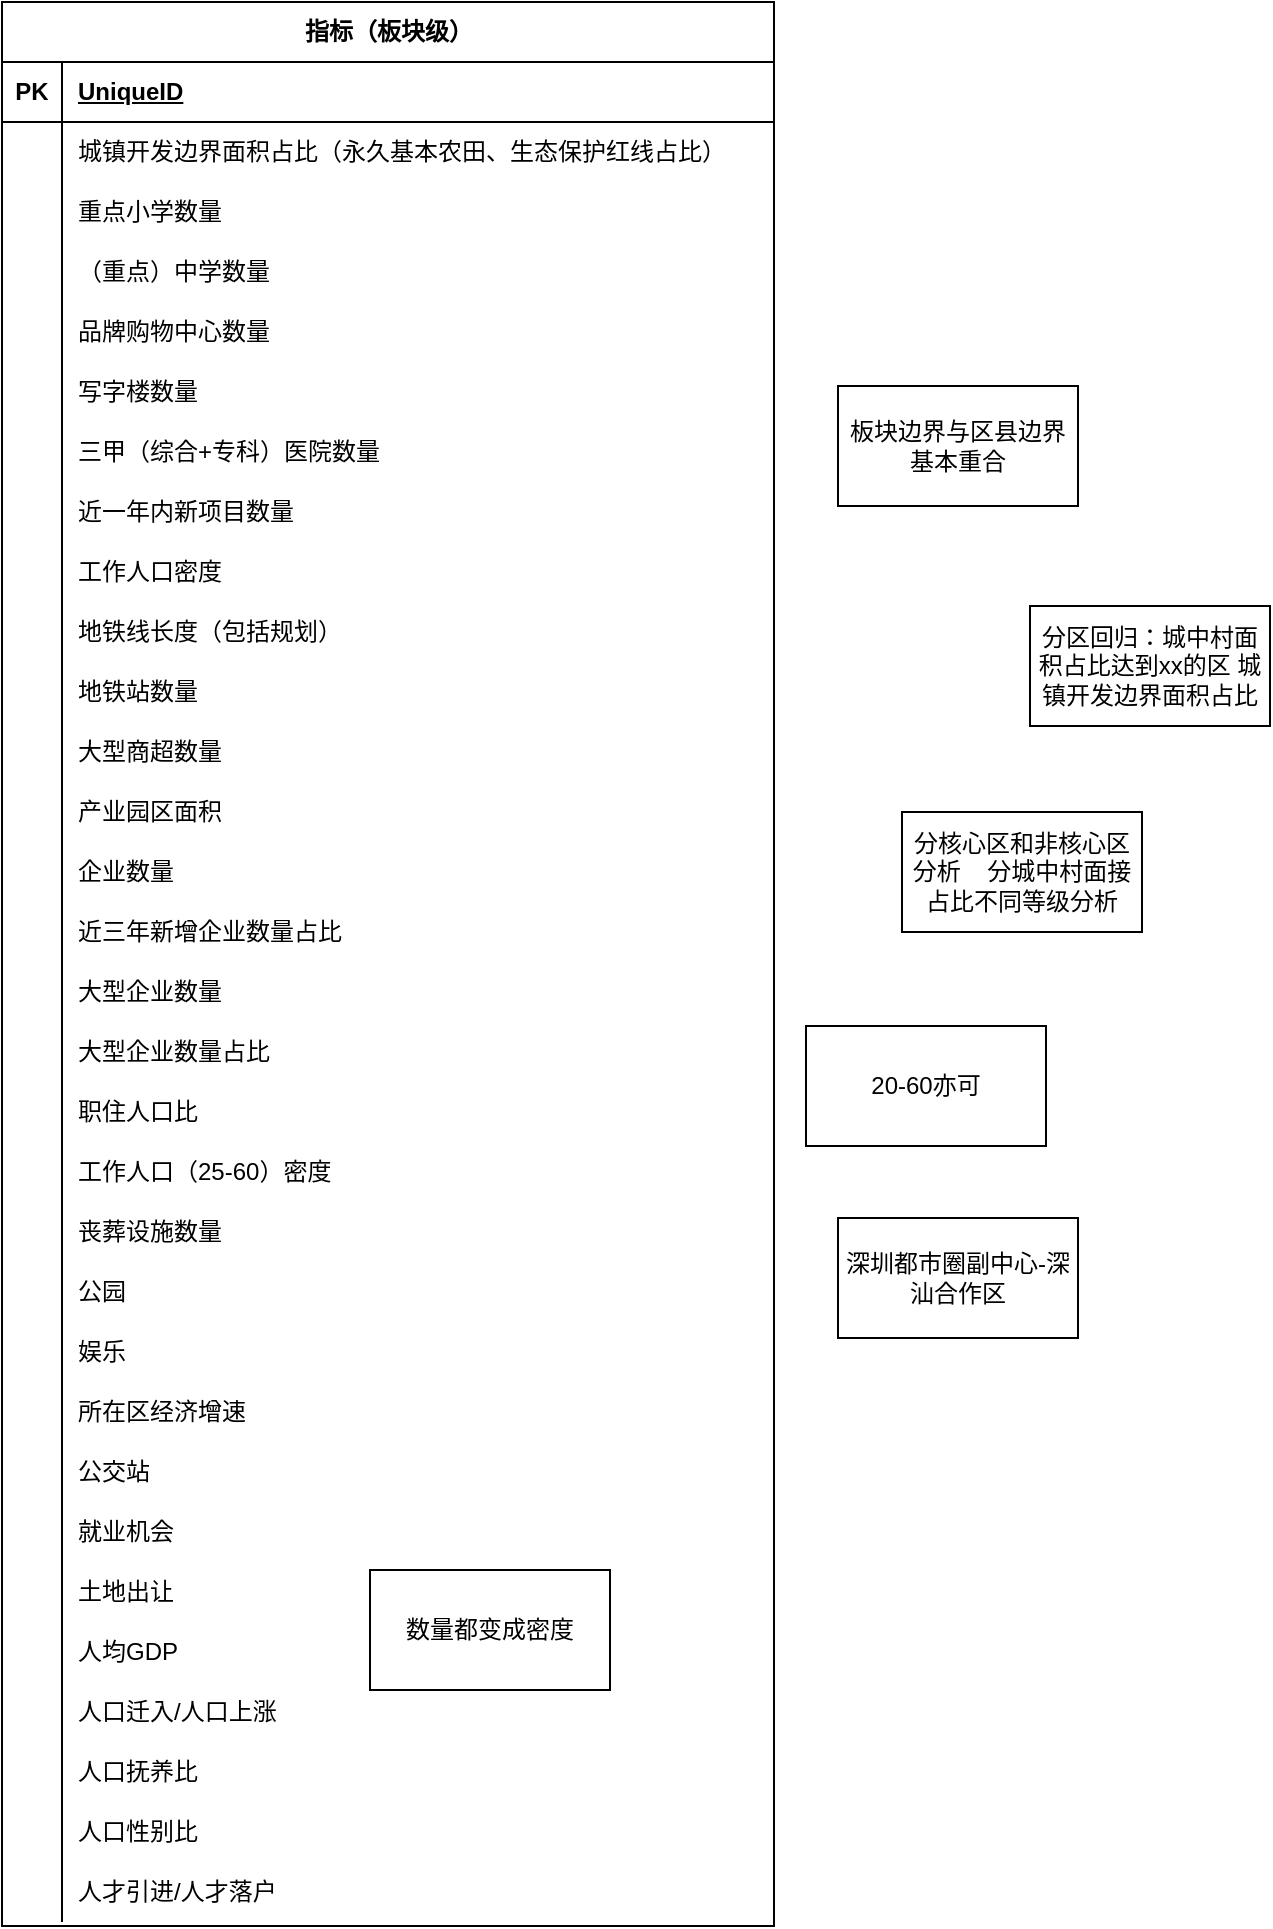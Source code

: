<mxfile version="21.1.1" type="github">
  <diagram name="第 1 页" id="2RVoSp2hyiVE2TrDXlBS">
    <mxGraphModel dx="1434" dy="756" grid="1" gridSize="16" guides="1" tooltips="1" connect="1" arrows="1" fold="1" page="1" pageScale="1" pageWidth="827" pageHeight="1169" math="0" shadow="0">
      <root>
        <mxCell id="0" />
        <mxCell id="1" parent="0" />
        <mxCell id="lRFjzlrGmd7auga3LPME-5" value="指标（板块级）" style="shape=table;startSize=30;container=1;collapsible=1;childLayout=tableLayout;fixedRows=1;rowLines=0;fontStyle=1;align=center;resizeLast=1;html=1;" vertex="1" parent="1">
          <mxGeometry x="110" y="288" width="386" height="962" as="geometry">
            <mxRectangle x="110" y="230" width="120" height="30" as="alternateBounds" />
          </mxGeometry>
        </mxCell>
        <mxCell id="lRFjzlrGmd7auga3LPME-6" value="" style="shape=tableRow;horizontal=0;startSize=0;swimlaneHead=0;swimlaneBody=0;fillColor=none;collapsible=0;dropTarget=0;points=[[0,0.5],[1,0.5]];portConstraint=eastwest;top=0;left=0;right=0;bottom=1;" vertex="1" parent="lRFjzlrGmd7auga3LPME-5">
          <mxGeometry y="30" width="386" height="30" as="geometry" />
        </mxCell>
        <mxCell id="lRFjzlrGmd7auga3LPME-7" value="PK" style="shape=partialRectangle;connectable=0;fillColor=none;top=0;left=0;bottom=0;right=0;fontStyle=1;overflow=hidden;whiteSpace=wrap;html=1;" vertex="1" parent="lRFjzlrGmd7auga3LPME-6">
          <mxGeometry width="30" height="30" as="geometry">
            <mxRectangle width="30" height="30" as="alternateBounds" />
          </mxGeometry>
        </mxCell>
        <mxCell id="lRFjzlrGmd7auga3LPME-8" value="UniqueID" style="shape=partialRectangle;connectable=0;fillColor=none;top=0;left=0;bottom=0;right=0;align=left;spacingLeft=6;fontStyle=5;overflow=hidden;whiteSpace=wrap;html=1;" vertex="1" parent="lRFjzlrGmd7auga3LPME-6">
          <mxGeometry x="30" width="356" height="30" as="geometry">
            <mxRectangle width="356" height="30" as="alternateBounds" />
          </mxGeometry>
        </mxCell>
        <mxCell id="lRFjzlrGmd7auga3LPME-12" value="" style="shape=tableRow;horizontal=0;startSize=0;swimlaneHead=0;swimlaneBody=0;fillColor=none;collapsible=0;dropTarget=0;points=[[0,0.5],[1,0.5]];portConstraint=eastwest;top=0;left=0;right=0;bottom=0;" vertex="1" parent="lRFjzlrGmd7auga3LPME-5">
          <mxGeometry y="60" width="386" height="30" as="geometry" />
        </mxCell>
        <mxCell id="lRFjzlrGmd7auga3LPME-13" value="" style="shape=partialRectangle;connectable=0;fillColor=none;top=0;left=0;bottom=0;right=0;editable=1;overflow=hidden;whiteSpace=wrap;html=1;" vertex="1" parent="lRFjzlrGmd7auga3LPME-12">
          <mxGeometry width="30" height="30" as="geometry">
            <mxRectangle width="30" height="30" as="alternateBounds" />
          </mxGeometry>
        </mxCell>
        <mxCell id="lRFjzlrGmd7auga3LPME-14" value="城镇开发边界面积占比（永久基本农田、生态保护红线占比）" style="shape=partialRectangle;connectable=0;fillColor=none;top=0;left=0;bottom=0;right=0;align=left;spacingLeft=6;overflow=hidden;whiteSpace=wrap;html=1;" vertex="1" parent="lRFjzlrGmd7auga3LPME-12">
          <mxGeometry x="30" width="356" height="30" as="geometry">
            <mxRectangle width="356" height="30" as="alternateBounds" />
          </mxGeometry>
        </mxCell>
        <mxCell id="lRFjzlrGmd7auga3LPME-15" value="" style="shape=tableRow;horizontal=0;startSize=0;swimlaneHead=0;swimlaneBody=0;fillColor=none;collapsible=0;dropTarget=0;points=[[0,0.5],[1,0.5]];portConstraint=eastwest;top=0;left=0;right=0;bottom=0;" vertex="1" parent="lRFjzlrGmd7auga3LPME-5">
          <mxGeometry y="90" width="386" height="30" as="geometry" />
        </mxCell>
        <mxCell id="lRFjzlrGmd7auga3LPME-16" value="" style="shape=partialRectangle;connectable=0;fillColor=none;top=0;left=0;bottom=0;right=0;editable=1;overflow=hidden;whiteSpace=wrap;html=1;" vertex="1" parent="lRFjzlrGmd7auga3LPME-15">
          <mxGeometry width="30" height="30" as="geometry">
            <mxRectangle width="30" height="30" as="alternateBounds" />
          </mxGeometry>
        </mxCell>
        <mxCell id="lRFjzlrGmd7auga3LPME-17" value="重点小学数量" style="shape=partialRectangle;connectable=0;fillColor=none;top=0;left=0;bottom=0;right=0;align=left;spacingLeft=6;overflow=hidden;whiteSpace=wrap;html=1;" vertex="1" parent="lRFjzlrGmd7auga3LPME-15">
          <mxGeometry x="30" width="356" height="30" as="geometry">
            <mxRectangle width="356" height="30" as="alternateBounds" />
          </mxGeometry>
        </mxCell>
        <mxCell id="lRFjzlrGmd7auga3LPME-31" style="shape=tableRow;horizontal=0;startSize=0;swimlaneHead=0;swimlaneBody=0;fillColor=none;collapsible=0;dropTarget=0;points=[[0,0.5],[1,0.5]];portConstraint=eastwest;top=0;left=0;right=0;bottom=0;" vertex="1" parent="lRFjzlrGmd7auga3LPME-5">
          <mxGeometry y="120" width="386" height="30" as="geometry" />
        </mxCell>
        <mxCell id="lRFjzlrGmd7auga3LPME-32" style="shape=partialRectangle;connectable=0;fillColor=none;top=0;left=0;bottom=0;right=0;editable=1;overflow=hidden;whiteSpace=wrap;html=1;" vertex="1" parent="lRFjzlrGmd7auga3LPME-31">
          <mxGeometry width="30" height="30" as="geometry">
            <mxRectangle width="30" height="30" as="alternateBounds" />
          </mxGeometry>
        </mxCell>
        <mxCell id="lRFjzlrGmd7auga3LPME-33" value="（重点）中学数量" style="shape=partialRectangle;connectable=0;fillColor=none;top=0;left=0;bottom=0;right=0;align=left;spacingLeft=6;overflow=hidden;whiteSpace=wrap;html=1;" vertex="1" parent="lRFjzlrGmd7auga3LPME-31">
          <mxGeometry x="30" width="356" height="30" as="geometry">
            <mxRectangle width="356" height="30" as="alternateBounds" />
          </mxGeometry>
        </mxCell>
        <mxCell id="lRFjzlrGmd7auga3LPME-28" style="shape=tableRow;horizontal=0;startSize=0;swimlaneHead=0;swimlaneBody=0;fillColor=none;collapsible=0;dropTarget=0;points=[[0,0.5],[1,0.5]];portConstraint=eastwest;top=0;left=0;right=0;bottom=0;" vertex="1" parent="lRFjzlrGmd7auga3LPME-5">
          <mxGeometry y="150" width="386" height="30" as="geometry" />
        </mxCell>
        <mxCell id="lRFjzlrGmd7auga3LPME-29" style="shape=partialRectangle;connectable=0;fillColor=none;top=0;left=0;bottom=0;right=0;editable=1;overflow=hidden;whiteSpace=wrap;html=1;" vertex="1" parent="lRFjzlrGmd7auga3LPME-28">
          <mxGeometry width="30" height="30" as="geometry">
            <mxRectangle width="30" height="30" as="alternateBounds" />
          </mxGeometry>
        </mxCell>
        <mxCell id="lRFjzlrGmd7auga3LPME-30" value="品牌购物中心数量" style="shape=partialRectangle;connectable=0;fillColor=none;top=0;left=0;bottom=0;right=0;align=left;spacingLeft=6;overflow=hidden;whiteSpace=wrap;html=1;" vertex="1" parent="lRFjzlrGmd7auga3LPME-28">
          <mxGeometry x="30" width="356" height="30" as="geometry">
            <mxRectangle width="356" height="30" as="alternateBounds" />
          </mxGeometry>
        </mxCell>
        <mxCell id="lRFjzlrGmd7auga3LPME-25" style="shape=tableRow;horizontal=0;startSize=0;swimlaneHead=0;swimlaneBody=0;fillColor=none;collapsible=0;dropTarget=0;points=[[0,0.5],[1,0.5]];portConstraint=eastwest;top=0;left=0;right=0;bottom=0;" vertex="1" parent="lRFjzlrGmd7auga3LPME-5">
          <mxGeometry y="180" width="386" height="30" as="geometry" />
        </mxCell>
        <mxCell id="lRFjzlrGmd7auga3LPME-26" style="shape=partialRectangle;connectable=0;fillColor=none;top=0;left=0;bottom=0;right=0;editable=1;overflow=hidden;whiteSpace=wrap;html=1;" vertex="1" parent="lRFjzlrGmd7auga3LPME-25">
          <mxGeometry width="30" height="30" as="geometry">
            <mxRectangle width="30" height="30" as="alternateBounds" />
          </mxGeometry>
        </mxCell>
        <mxCell id="lRFjzlrGmd7auga3LPME-27" value="写字楼数量" style="shape=partialRectangle;connectable=0;fillColor=none;top=0;left=0;bottom=0;right=0;align=left;spacingLeft=6;overflow=hidden;whiteSpace=wrap;html=1;" vertex="1" parent="lRFjzlrGmd7auga3LPME-25">
          <mxGeometry x="30" width="356" height="30" as="geometry">
            <mxRectangle width="356" height="30" as="alternateBounds" />
          </mxGeometry>
        </mxCell>
        <mxCell id="lRFjzlrGmd7auga3LPME-22" style="shape=tableRow;horizontal=0;startSize=0;swimlaneHead=0;swimlaneBody=0;fillColor=none;collapsible=0;dropTarget=0;points=[[0,0.5],[1,0.5]];portConstraint=eastwest;top=0;left=0;right=0;bottom=0;" vertex="1" parent="lRFjzlrGmd7auga3LPME-5">
          <mxGeometry y="210" width="386" height="30" as="geometry" />
        </mxCell>
        <mxCell id="lRFjzlrGmd7auga3LPME-23" style="shape=partialRectangle;connectable=0;fillColor=none;top=0;left=0;bottom=0;right=0;editable=1;overflow=hidden;whiteSpace=wrap;html=1;" vertex="1" parent="lRFjzlrGmd7auga3LPME-22">
          <mxGeometry width="30" height="30" as="geometry">
            <mxRectangle width="30" height="30" as="alternateBounds" />
          </mxGeometry>
        </mxCell>
        <mxCell id="lRFjzlrGmd7auga3LPME-24" value="三甲（综合+专科）医院数量" style="shape=partialRectangle;connectable=0;fillColor=none;top=0;left=0;bottom=0;right=0;align=left;spacingLeft=6;overflow=hidden;whiteSpace=wrap;html=1;" vertex="1" parent="lRFjzlrGmd7auga3LPME-22">
          <mxGeometry x="30" width="356" height="30" as="geometry">
            <mxRectangle width="356" height="30" as="alternateBounds" />
          </mxGeometry>
        </mxCell>
        <mxCell id="lRFjzlrGmd7auga3LPME-19" style="shape=tableRow;horizontal=0;startSize=0;swimlaneHead=0;swimlaneBody=0;fillColor=none;collapsible=0;dropTarget=0;points=[[0,0.5],[1,0.5]];portConstraint=eastwest;top=0;left=0;right=0;bottom=0;" vertex="1" parent="lRFjzlrGmd7auga3LPME-5">
          <mxGeometry y="240" width="386" height="30" as="geometry" />
        </mxCell>
        <mxCell id="lRFjzlrGmd7auga3LPME-20" style="shape=partialRectangle;connectable=0;fillColor=none;top=0;left=0;bottom=0;right=0;editable=1;overflow=hidden;whiteSpace=wrap;html=1;" vertex="1" parent="lRFjzlrGmd7auga3LPME-19">
          <mxGeometry width="30" height="30" as="geometry">
            <mxRectangle width="30" height="30" as="alternateBounds" />
          </mxGeometry>
        </mxCell>
        <mxCell id="lRFjzlrGmd7auga3LPME-21" value="近一年内新项目数量" style="shape=partialRectangle;connectable=0;fillColor=none;top=0;left=0;bottom=0;right=0;align=left;spacingLeft=6;overflow=hidden;whiteSpace=wrap;html=1;" vertex="1" parent="lRFjzlrGmd7auga3LPME-19">
          <mxGeometry x="30" width="356" height="30" as="geometry">
            <mxRectangle width="356" height="30" as="alternateBounds" />
          </mxGeometry>
        </mxCell>
        <mxCell id="lRFjzlrGmd7auga3LPME-43" style="shape=tableRow;horizontal=0;startSize=0;swimlaneHead=0;swimlaneBody=0;fillColor=none;collapsible=0;dropTarget=0;points=[[0,0.5],[1,0.5]];portConstraint=eastwest;top=0;left=0;right=0;bottom=0;" vertex="1" parent="lRFjzlrGmd7auga3LPME-5">
          <mxGeometry y="270" width="386" height="30" as="geometry" />
        </mxCell>
        <mxCell id="lRFjzlrGmd7auga3LPME-44" style="shape=partialRectangle;connectable=0;fillColor=none;top=0;left=0;bottom=0;right=0;editable=1;overflow=hidden;whiteSpace=wrap;html=1;" vertex="1" parent="lRFjzlrGmd7auga3LPME-43">
          <mxGeometry width="30" height="30" as="geometry">
            <mxRectangle width="30" height="30" as="alternateBounds" />
          </mxGeometry>
        </mxCell>
        <mxCell id="lRFjzlrGmd7auga3LPME-45" value="工作人口密度" style="shape=partialRectangle;connectable=0;fillColor=none;top=0;left=0;bottom=0;right=0;align=left;spacingLeft=6;overflow=hidden;whiteSpace=wrap;html=1;" vertex="1" parent="lRFjzlrGmd7auga3LPME-43">
          <mxGeometry x="30" width="356" height="30" as="geometry">
            <mxRectangle width="356" height="30" as="alternateBounds" />
          </mxGeometry>
        </mxCell>
        <mxCell id="lRFjzlrGmd7auga3LPME-40" style="shape=tableRow;horizontal=0;startSize=0;swimlaneHead=0;swimlaneBody=0;fillColor=none;collapsible=0;dropTarget=0;points=[[0,0.5],[1,0.5]];portConstraint=eastwest;top=0;left=0;right=0;bottom=0;" vertex="1" parent="lRFjzlrGmd7auga3LPME-5">
          <mxGeometry y="300" width="386" height="30" as="geometry" />
        </mxCell>
        <mxCell id="lRFjzlrGmd7auga3LPME-41" style="shape=partialRectangle;connectable=0;fillColor=none;top=0;left=0;bottom=0;right=0;editable=1;overflow=hidden;whiteSpace=wrap;html=1;" vertex="1" parent="lRFjzlrGmd7auga3LPME-40">
          <mxGeometry width="30" height="30" as="geometry">
            <mxRectangle width="30" height="30" as="alternateBounds" />
          </mxGeometry>
        </mxCell>
        <mxCell id="lRFjzlrGmd7auga3LPME-42" value="地铁线长度（包括规划）" style="shape=partialRectangle;connectable=0;fillColor=none;top=0;left=0;bottom=0;right=0;align=left;spacingLeft=6;overflow=hidden;whiteSpace=wrap;html=1;" vertex="1" parent="lRFjzlrGmd7auga3LPME-40">
          <mxGeometry x="30" width="356" height="30" as="geometry">
            <mxRectangle width="356" height="30" as="alternateBounds" />
          </mxGeometry>
        </mxCell>
        <mxCell id="lRFjzlrGmd7auga3LPME-37" style="shape=tableRow;horizontal=0;startSize=0;swimlaneHead=0;swimlaneBody=0;fillColor=none;collapsible=0;dropTarget=0;points=[[0,0.5],[1,0.5]];portConstraint=eastwest;top=0;left=0;right=0;bottom=0;" vertex="1" parent="lRFjzlrGmd7auga3LPME-5">
          <mxGeometry y="330" width="386" height="30" as="geometry" />
        </mxCell>
        <mxCell id="lRFjzlrGmd7auga3LPME-38" style="shape=partialRectangle;connectable=0;fillColor=none;top=0;left=0;bottom=0;right=0;editable=1;overflow=hidden;whiteSpace=wrap;html=1;" vertex="1" parent="lRFjzlrGmd7auga3LPME-37">
          <mxGeometry width="30" height="30" as="geometry">
            <mxRectangle width="30" height="30" as="alternateBounds" />
          </mxGeometry>
        </mxCell>
        <mxCell id="lRFjzlrGmd7auga3LPME-39" value="地铁站数量" style="shape=partialRectangle;connectable=0;fillColor=none;top=0;left=0;bottom=0;right=0;align=left;spacingLeft=6;overflow=hidden;whiteSpace=wrap;html=1;" vertex="1" parent="lRFjzlrGmd7auga3LPME-37">
          <mxGeometry x="30" width="356" height="30" as="geometry">
            <mxRectangle width="356" height="30" as="alternateBounds" />
          </mxGeometry>
        </mxCell>
        <mxCell id="lRFjzlrGmd7auga3LPME-34" style="shape=tableRow;horizontal=0;startSize=0;swimlaneHead=0;swimlaneBody=0;fillColor=none;collapsible=0;dropTarget=0;points=[[0,0.5],[1,0.5]];portConstraint=eastwest;top=0;left=0;right=0;bottom=0;" vertex="1" parent="lRFjzlrGmd7auga3LPME-5">
          <mxGeometry y="360" width="386" height="30" as="geometry" />
        </mxCell>
        <mxCell id="lRFjzlrGmd7auga3LPME-35" style="shape=partialRectangle;connectable=0;fillColor=none;top=0;left=0;bottom=0;right=0;editable=1;overflow=hidden;whiteSpace=wrap;html=1;" vertex="1" parent="lRFjzlrGmd7auga3LPME-34">
          <mxGeometry width="30" height="30" as="geometry">
            <mxRectangle width="30" height="30" as="alternateBounds" />
          </mxGeometry>
        </mxCell>
        <mxCell id="lRFjzlrGmd7auga3LPME-36" value="大型商超数量" style="shape=partialRectangle;connectable=0;fillColor=none;top=0;left=0;bottom=0;right=0;align=left;spacingLeft=6;overflow=hidden;whiteSpace=wrap;html=1;" vertex="1" parent="lRFjzlrGmd7auga3LPME-34">
          <mxGeometry x="30" width="356" height="30" as="geometry">
            <mxRectangle width="356" height="30" as="alternateBounds" />
          </mxGeometry>
        </mxCell>
        <mxCell id="lRFjzlrGmd7auga3LPME-52" style="shape=tableRow;horizontal=0;startSize=0;swimlaneHead=0;swimlaneBody=0;fillColor=none;collapsible=0;dropTarget=0;points=[[0,0.5],[1,0.5]];portConstraint=eastwest;top=0;left=0;right=0;bottom=0;" vertex="1" parent="lRFjzlrGmd7auga3LPME-5">
          <mxGeometry y="390" width="386" height="30" as="geometry" />
        </mxCell>
        <mxCell id="lRFjzlrGmd7auga3LPME-53" style="shape=partialRectangle;connectable=0;fillColor=none;top=0;left=0;bottom=0;right=0;editable=1;overflow=hidden;whiteSpace=wrap;html=1;" vertex="1" parent="lRFjzlrGmd7auga3LPME-52">
          <mxGeometry width="30" height="30" as="geometry">
            <mxRectangle width="30" height="30" as="alternateBounds" />
          </mxGeometry>
        </mxCell>
        <mxCell id="lRFjzlrGmd7auga3LPME-54" value="产业园区面积" style="shape=partialRectangle;connectable=0;fillColor=none;top=0;left=0;bottom=0;right=0;align=left;spacingLeft=6;overflow=hidden;whiteSpace=wrap;html=1;" vertex="1" parent="lRFjzlrGmd7auga3LPME-52">
          <mxGeometry x="30" width="356" height="30" as="geometry">
            <mxRectangle width="356" height="30" as="alternateBounds" />
          </mxGeometry>
        </mxCell>
        <mxCell id="lRFjzlrGmd7auga3LPME-49" style="shape=tableRow;horizontal=0;startSize=0;swimlaneHead=0;swimlaneBody=0;fillColor=none;collapsible=0;dropTarget=0;points=[[0,0.5],[1,0.5]];portConstraint=eastwest;top=0;left=0;right=0;bottom=0;" vertex="1" parent="lRFjzlrGmd7auga3LPME-5">
          <mxGeometry y="420" width="386" height="30" as="geometry" />
        </mxCell>
        <mxCell id="lRFjzlrGmd7auga3LPME-50" style="shape=partialRectangle;connectable=0;fillColor=none;top=0;left=0;bottom=0;right=0;editable=1;overflow=hidden;whiteSpace=wrap;html=1;" vertex="1" parent="lRFjzlrGmd7auga3LPME-49">
          <mxGeometry width="30" height="30" as="geometry">
            <mxRectangle width="30" height="30" as="alternateBounds" />
          </mxGeometry>
        </mxCell>
        <mxCell id="lRFjzlrGmd7auga3LPME-51" value="企业数量" style="shape=partialRectangle;connectable=0;fillColor=none;top=0;left=0;bottom=0;right=0;align=left;spacingLeft=6;overflow=hidden;whiteSpace=wrap;html=1;" vertex="1" parent="lRFjzlrGmd7auga3LPME-49">
          <mxGeometry x="30" width="356" height="30" as="geometry">
            <mxRectangle width="356" height="30" as="alternateBounds" />
          </mxGeometry>
        </mxCell>
        <mxCell id="lRFjzlrGmd7auga3LPME-46" style="shape=tableRow;horizontal=0;startSize=0;swimlaneHead=0;swimlaneBody=0;fillColor=none;collapsible=0;dropTarget=0;points=[[0,0.5],[1,0.5]];portConstraint=eastwest;top=0;left=0;right=0;bottom=0;" vertex="1" parent="lRFjzlrGmd7auga3LPME-5">
          <mxGeometry y="450" width="386" height="30" as="geometry" />
        </mxCell>
        <mxCell id="lRFjzlrGmd7auga3LPME-47" style="shape=partialRectangle;connectable=0;fillColor=none;top=0;left=0;bottom=0;right=0;editable=1;overflow=hidden;whiteSpace=wrap;html=1;" vertex="1" parent="lRFjzlrGmd7auga3LPME-46">
          <mxGeometry width="30" height="30" as="geometry">
            <mxRectangle width="30" height="30" as="alternateBounds" />
          </mxGeometry>
        </mxCell>
        <mxCell id="lRFjzlrGmd7auga3LPME-48" value="近三年新增企业数量占比" style="shape=partialRectangle;connectable=0;fillColor=none;top=0;left=0;bottom=0;right=0;align=left;spacingLeft=6;overflow=hidden;whiteSpace=wrap;html=1;" vertex="1" parent="lRFjzlrGmd7auga3LPME-46">
          <mxGeometry x="30" width="356" height="30" as="geometry">
            <mxRectangle width="356" height="30" as="alternateBounds" />
          </mxGeometry>
        </mxCell>
        <mxCell id="lRFjzlrGmd7auga3LPME-55" style="shape=tableRow;horizontal=0;startSize=0;swimlaneHead=0;swimlaneBody=0;fillColor=none;collapsible=0;dropTarget=0;points=[[0,0.5],[1,0.5]];portConstraint=eastwest;top=0;left=0;right=0;bottom=0;" vertex="1" parent="lRFjzlrGmd7auga3LPME-5">
          <mxGeometry y="480" width="386" height="30" as="geometry" />
        </mxCell>
        <mxCell id="lRFjzlrGmd7auga3LPME-56" style="shape=partialRectangle;connectable=0;fillColor=none;top=0;left=0;bottom=0;right=0;editable=1;overflow=hidden;whiteSpace=wrap;html=1;" vertex="1" parent="lRFjzlrGmd7auga3LPME-55">
          <mxGeometry width="30" height="30" as="geometry">
            <mxRectangle width="30" height="30" as="alternateBounds" />
          </mxGeometry>
        </mxCell>
        <mxCell id="lRFjzlrGmd7auga3LPME-57" value="大型企业数量" style="shape=partialRectangle;connectable=0;fillColor=none;top=0;left=0;bottom=0;right=0;align=left;spacingLeft=6;overflow=hidden;whiteSpace=wrap;html=1;" vertex="1" parent="lRFjzlrGmd7auga3LPME-55">
          <mxGeometry x="30" width="356" height="30" as="geometry">
            <mxRectangle width="356" height="30" as="alternateBounds" />
          </mxGeometry>
        </mxCell>
        <mxCell id="lRFjzlrGmd7auga3LPME-59" style="shape=tableRow;horizontal=0;startSize=0;swimlaneHead=0;swimlaneBody=0;fillColor=none;collapsible=0;dropTarget=0;points=[[0,0.5],[1,0.5]];portConstraint=eastwest;top=0;left=0;right=0;bottom=0;" vertex="1" parent="lRFjzlrGmd7auga3LPME-5">
          <mxGeometry y="510" width="386" height="30" as="geometry" />
        </mxCell>
        <mxCell id="lRFjzlrGmd7auga3LPME-60" style="shape=partialRectangle;connectable=0;fillColor=none;top=0;left=0;bottom=0;right=0;editable=1;overflow=hidden;whiteSpace=wrap;html=1;" vertex="1" parent="lRFjzlrGmd7auga3LPME-59">
          <mxGeometry width="30" height="30" as="geometry">
            <mxRectangle width="30" height="30" as="alternateBounds" />
          </mxGeometry>
        </mxCell>
        <mxCell id="lRFjzlrGmd7auga3LPME-61" value="大型企业数量占比" style="shape=partialRectangle;connectable=0;fillColor=none;top=0;left=0;bottom=0;right=0;align=left;spacingLeft=6;overflow=hidden;whiteSpace=wrap;html=1;" vertex="1" parent="lRFjzlrGmd7auga3LPME-59">
          <mxGeometry x="30" width="356" height="30" as="geometry">
            <mxRectangle width="356" height="30" as="alternateBounds" />
          </mxGeometry>
        </mxCell>
        <mxCell id="lRFjzlrGmd7auga3LPME-65" style="shape=tableRow;horizontal=0;startSize=0;swimlaneHead=0;swimlaneBody=0;fillColor=none;collapsible=0;dropTarget=0;points=[[0,0.5],[1,0.5]];portConstraint=eastwest;top=0;left=0;right=0;bottom=0;" vertex="1" parent="lRFjzlrGmd7auga3LPME-5">
          <mxGeometry y="540" width="386" height="30" as="geometry" />
        </mxCell>
        <mxCell id="lRFjzlrGmd7auga3LPME-66" style="shape=partialRectangle;connectable=0;fillColor=none;top=0;left=0;bottom=0;right=0;editable=1;overflow=hidden;whiteSpace=wrap;html=1;" vertex="1" parent="lRFjzlrGmd7auga3LPME-65">
          <mxGeometry width="30" height="30" as="geometry">
            <mxRectangle width="30" height="30" as="alternateBounds" />
          </mxGeometry>
        </mxCell>
        <mxCell id="lRFjzlrGmd7auga3LPME-67" value="职住人口比" style="shape=partialRectangle;connectable=0;fillColor=none;top=0;left=0;bottom=0;right=0;align=left;spacingLeft=6;overflow=hidden;whiteSpace=wrap;html=1;" vertex="1" parent="lRFjzlrGmd7auga3LPME-65">
          <mxGeometry x="30" width="356" height="30" as="geometry">
            <mxRectangle width="356" height="30" as="alternateBounds" />
          </mxGeometry>
        </mxCell>
        <mxCell id="lRFjzlrGmd7auga3LPME-71" style="shape=tableRow;horizontal=0;startSize=0;swimlaneHead=0;swimlaneBody=0;fillColor=none;collapsible=0;dropTarget=0;points=[[0,0.5],[1,0.5]];portConstraint=eastwest;top=0;left=0;right=0;bottom=0;" vertex="1" parent="lRFjzlrGmd7auga3LPME-5">
          <mxGeometry y="570" width="386" height="30" as="geometry" />
        </mxCell>
        <mxCell id="lRFjzlrGmd7auga3LPME-72" style="shape=partialRectangle;connectable=0;fillColor=none;top=0;left=0;bottom=0;right=0;editable=1;overflow=hidden;whiteSpace=wrap;html=1;" vertex="1" parent="lRFjzlrGmd7auga3LPME-71">
          <mxGeometry width="30" height="30" as="geometry">
            <mxRectangle width="30" height="30" as="alternateBounds" />
          </mxGeometry>
        </mxCell>
        <mxCell id="lRFjzlrGmd7auga3LPME-73" value="工作人口（25-60）密度" style="shape=partialRectangle;connectable=0;fillColor=none;top=0;left=0;bottom=0;right=0;align=left;spacingLeft=6;overflow=hidden;whiteSpace=wrap;html=1;" vertex="1" parent="lRFjzlrGmd7auga3LPME-71">
          <mxGeometry x="30" width="356" height="30" as="geometry">
            <mxRectangle width="356" height="30" as="alternateBounds" />
          </mxGeometry>
        </mxCell>
        <mxCell id="lRFjzlrGmd7auga3LPME-74" style="shape=tableRow;horizontal=0;startSize=0;swimlaneHead=0;swimlaneBody=0;fillColor=none;collapsible=0;dropTarget=0;points=[[0,0.5],[1,0.5]];portConstraint=eastwest;top=0;left=0;right=0;bottom=0;" vertex="1" parent="lRFjzlrGmd7auga3LPME-5">
          <mxGeometry y="600" width="386" height="30" as="geometry" />
        </mxCell>
        <mxCell id="lRFjzlrGmd7auga3LPME-75" style="shape=partialRectangle;connectable=0;fillColor=none;top=0;left=0;bottom=0;right=0;editable=1;overflow=hidden;whiteSpace=wrap;html=1;" vertex="1" parent="lRFjzlrGmd7auga3LPME-74">
          <mxGeometry width="30" height="30" as="geometry">
            <mxRectangle width="30" height="30" as="alternateBounds" />
          </mxGeometry>
        </mxCell>
        <mxCell id="lRFjzlrGmd7auga3LPME-76" value="丧葬设施数量" style="shape=partialRectangle;connectable=0;fillColor=none;top=0;left=0;bottom=0;right=0;align=left;spacingLeft=6;overflow=hidden;whiteSpace=wrap;html=1;" vertex="1" parent="lRFjzlrGmd7auga3LPME-74">
          <mxGeometry x="30" width="356" height="30" as="geometry">
            <mxRectangle width="356" height="30" as="alternateBounds" />
          </mxGeometry>
        </mxCell>
        <mxCell id="lRFjzlrGmd7auga3LPME-81" style="shape=tableRow;horizontal=0;startSize=0;swimlaneHead=0;swimlaneBody=0;fillColor=none;collapsible=0;dropTarget=0;points=[[0,0.5],[1,0.5]];portConstraint=eastwest;top=0;left=0;right=0;bottom=0;" vertex="1" parent="lRFjzlrGmd7auga3LPME-5">
          <mxGeometry y="630" width="386" height="30" as="geometry" />
        </mxCell>
        <mxCell id="lRFjzlrGmd7auga3LPME-82" style="shape=partialRectangle;connectable=0;fillColor=none;top=0;left=0;bottom=0;right=0;editable=1;overflow=hidden;whiteSpace=wrap;html=1;" vertex="1" parent="lRFjzlrGmd7auga3LPME-81">
          <mxGeometry width="30" height="30" as="geometry">
            <mxRectangle width="30" height="30" as="alternateBounds" />
          </mxGeometry>
        </mxCell>
        <mxCell id="lRFjzlrGmd7auga3LPME-83" value="公园" style="shape=partialRectangle;connectable=0;fillColor=none;top=0;left=0;bottom=0;right=0;align=left;spacingLeft=6;overflow=hidden;whiteSpace=wrap;html=1;" vertex="1" parent="lRFjzlrGmd7auga3LPME-81">
          <mxGeometry x="30" width="356" height="30" as="geometry">
            <mxRectangle width="356" height="30" as="alternateBounds" />
          </mxGeometry>
        </mxCell>
        <mxCell id="lRFjzlrGmd7auga3LPME-84" style="shape=tableRow;horizontal=0;startSize=0;swimlaneHead=0;swimlaneBody=0;fillColor=none;collapsible=0;dropTarget=0;points=[[0,0.5],[1,0.5]];portConstraint=eastwest;top=0;left=0;right=0;bottom=0;" vertex="1" parent="lRFjzlrGmd7auga3LPME-5">
          <mxGeometry y="660" width="386" height="30" as="geometry" />
        </mxCell>
        <mxCell id="lRFjzlrGmd7auga3LPME-85" style="shape=partialRectangle;connectable=0;fillColor=none;top=0;left=0;bottom=0;right=0;editable=1;overflow=hidden;whiteSpace=wrap;html=1;" vertex="1" parent="lRFjzlrGmd7auga3LPME-84">
          <mxGeometry width="30" height="30" as="geometry">
            <mxRectangle width="30" height="30" as="alternateBounds" />
          </mxGeometry>
        </mxCell>
        <mxCell id="lRFjzlrGmd7auga3LPME-86" value="娱乐" style="shape=partialRectangle;connectable=0;fillColor=none;top=0;left=0;bottom=0;right=0;align=left;spacingLeft=6;overflow=hidden;whiteSpace=wrap;html=1;" vertex="1" parent="lRFjzlrGmd7auga3LPME-84">
          <mxGeometry x="30" width="356" height="30" as="geometry">
            <mxRectangle width="356" height="30" as="alternateBounds" />
          </mxGeometry>
        </mxCell>
        <mxCell id="lRFjzlrGmd7auga3LPME-90" style="shape=tableRow;horizontal=0;startSize=0;swimlaneHead=0;swimlaneBody=0;fillColor=none;collapsible=0;dropTarget=0;points=[[0,0.5],[1,0.5]];portConstraint=eastwest;top=0;left=0;right=0;bottom=0;" vertex="1" parent="lRFjzlrGmd7auga3LPME-5">
          <mxGeometry y="690" width="386" height="30" as="geometry" />
        </mxCell>
        <mxCell id="lRFjzlrGmd7auga3LPME-91" style="shape=partialRectangle;connectable=0;fillColor=none;top=0;left=0;bottom=0;right=0;editable=1;overflow=hidden;whiteSpace=wrap;html=1;" vertex="1" parent="lRFjzlrGmd7auga3LPME-90">
          <mxGeometry width="30" height="30" as="geometry">
            <mxRectangle width="30" height="30" as="alternateBounds" />
          </mxGeometry>
        </mxCell>
        <mxCell id="lRFjzlrGmd7auga3LPME-92" value="所在区经济增速" style="shape=partialRectangle;connectable=0;fillColor=none;top=0;left=0;bottom=0;right=0;align=left;spacingLeft=6;overflow=hidden;whiteSpace=wrap;html=1;" vertex="1" parent="lRFjzlrGmd7auga3LPME-90">
          <mxGeometry x="30" width="356" height="30" as="geometry">
            <mxRectangle width="356" height="30" as="alternateBounds" />
          </mxGeometry>
        </mxCell>
        <mxCell id="lRFjzlrGmd7auga3LPME-93" style="shape=tableRow;horizontal=0;startSize=0;swimlaneHead=0;swimlaneBody=0;fillColor=none;collapsible=0;dropTarget=0;points=[[0,0.5],[1,0.5]];portConstraint=eastwest;top=0;left=0;right=0;bottom=0;" vertex="1" parent="lRFjzlrGmd7auga3LPME-5">
          <mxGeometry y="720" width="386" height="30" as="geometry" />
        </mxCell>
        <mxCell id="lRFjzlrGmd7auga3LPME-94" style="shape=partialRectangle;connectable=0;fillColor=none;top=0;left=0;bottom=0;right=0;editable=1;overflow=hidden;whiteSpace=wrap;html=1;" vertex="1" parent="lRFjzlrGmd7auga3LPME-93">
          <mxGeometry width="30" height="30" as="geometry">
            <mxRectangle width="30" height="30" as="alternateBounds" />
          </mxGeometry>
        </mxCell>
        <mxCell id="lRFjzlrGmd7auga3LPME-95" value="公交站" style="shape=partialRectangle;connectable=0;fillColor=none;top=0;left=0;bottom=0;right=0;align=left;spacingLeft=6;overflow=hidden;whiteSpace=wrap;html=1;" vertex="1" parent="lRFjzlrGmd7auga3LPME-93">
          <mxGeometry x="30" width="356" height="30" as="geometry">
            <mxRectangle width="356" height="30" as="alternateBounds" />
          </mxGeometry>
        </mxCell>
        <mxCell id="lRFjzlrGmd7auga3LPME-96" style="shape=tableRow;horizontal=0;startSize=0;swimlaneHead=0;swimlaneBody=0;fillColor=none;collapsible=0;dropTarget=0;points=[[0,0.5],[1,0.5]];portConstraint=eastwest;top=0;left=0;right=0;bottom=0;" vertex="1" parent="lRFjzlrGmd7auga3LPME-5">
          <mxGeometry y="750" width="386" height="30" as="geometry" />
        </mxCell>
        <mxCell id="lRFjzlrGmd7auga3LPME-97" style="shape=partialRectangle;connectable=0;fillColor=none;top=0;left=0;bottom=0;right=0;editable=1;overflow=hidden;whiteSpace=wrap;html=1;" vertex="1" parent="lRFjzlrGmd7auga3LPME-96">
          <mxGeometry width="30" height="30" as="geometry">
            <mxRectangle width="30" height="30" as="alternateBounds" />
          </mxGeometry>
        </mxCell>
        <mxCell id="lRFjzlrGmd7auga3LPME-98" value="就业机会" style="shape=partialRectangle;connectable=0;fillColor=none;top=0;left=0;bottom=0;right=0;align=left;spacingLeft=6;overflow=hidden;whiteSpace=wrap;html=1;" vertex="1" parent="lRFjzlrGmd7auga3LPME-96">
          <mxGeometry x="30" width="356" height="30" as="geometry">
            <mxRectangle width="356" height="30" as="alternateBounds" />
          </mxGeometry>
        </mxCell>
        <mxCell id="lRFjzlrGmd7auga3LPME-99" style="shape=tableRow;horizontal=0;startSize=0;swimlaneHead=0;swimlaneBody=0;fillColor=none;collapsible=0;dropTarget=0;points=[[0,0.5],[1,0.5]];portConstraint=eastwest;top=0;left=0;right=0;bottom=0;" vertex="1" parent="lRFjzlrGmd7auga3LPME-5">
          <mxGeometry y="780" width="386" height="30" as="geometry" />
        </mxCell>
        <mxCell id="lRFjzlrGmd7auga3LPME-100" style="shape=partialRectangle;connectable=0;fillColor=none;top=0;left=0;bottom=0;right=0;editable=1;overflow=hidden;whiteSpace=wrap;html=1;" vertex="1" parent="lRFjzlrGmd7auga3LPME-99">
          <mxGeometry width="30" height="30" as="geometry">
            <mxRectangle width="30" height="30" as="alternateBounds" />
          </mxGeometry>
        </mxCell>
        <mxCell id="lRFjzlrGmd7auga3LPME-101" value="土地出让" style="shape=partialRectangle;connectable=0;fillColor=none;top=0;left=0;bottom=0;right=0;align=left;spacingLeft=6;overflow=hidden;whiteSpace=wrap;html=1;" vertex="1" parent="lRFjzlrGmd7auga3LPME-99">
          <mxGeometry x="30" width="356" height="30" as="geometry">
            <mxRectangle width="356" height="30" as="alternateBounds" />
          </mxGeometry>
        </mxCell>
        <mxCell id="lRFjzlrGmd7auga3LPME-102" style="shape=tableRow;horizontal=0;startSize=0;swimlaneHead=0;swimlaneBody=0;fillColor=none;collapsible=0;dropTarget=0;points=[[0,0.5],[1,0.5]];portConstraint=eastwest;top=0;left=0;right=0;bottom=0;" vertex="1" parent="lRFjzlrGmd7auga3LPME-5">
          <mxGeometry y="810" width="386" height="30" as="geometry" />
        </mxCell>
        <mxCell id="lRFjzlrGmd7auga3LPME-103" style="shape=partialRectangle;connectable=0;fillColor=none;top=0;left=0;bottom=0;right=0;editable=1;overflow=hidden;whiteSpace=wrap;html=1;" vertex="1" parent="lRFjzlrGmd7auga3LPME-102">
          <mxGeometry width="30" height="30" as="geometry">
            <mxRectangle width="30" height="30" as="alternateBounds" />
          </mxGeometry>
        </mxCell>
        <mxCell id="lRFjzlrGmd7auga3LPME-104" value="人均GDP" style="shape=partialRectangle;connectable=0;fillColor=none;top=0;left=0;bottom=0;right=0;align=left;spacingLeft=6;overflow=hidden;whiteSpace=wrap;html=1;" vertex="1" parent="lRFjzlrGmd7auga3LPME-102">
          <mxGeometry x="30" width="356" height="30" as="geometry">
            <mxRectangle width="356" height="30" as="alternateBounds" />
          </mxGeometry>
        </mxCell>
        <mxCell id="lRFjzlrGmd7auga3LPME-105" style="shape=tableRow;horizontal=0;startSize=0;swimlaneHead=0;swimlaneBody=0;fillColor=none;collapsible=0;dropTarget=0;points=[[0,0.5],[1,0.5]];portConstraint=eastwest;top=0;left=0;right=0;bottom=0;" vertex="1" parent="lRFjzlrGmd7auga3LPME-5">
          <mxGeometry y="840" width="386" height="30" as="geometry" />
        </mxCell>
        <mxCell id="lRFjzlrGmd7auga3LPME-106" style="shape=partialRectangle;connectable=0;fillColor=none;top=0;left=0;bottom=0;right=0;editable=1;overflow=hidden;whiteSpace=wrap;html=1;" vertex="1" parent="lRFjzlrGmd7auga3LPME-105">
          <mxGeometry width="30" height="30" as="geometry">
            <mxRectangle width="30" height="30" as="alternateBounds" />
          </mxGeometry>
        </mxCell>
        <mxCell id="lRFjzlrGmd7auga3LPME-107" value="人口迁入/人口上涨" style="shape=partialRectangle;connectable=0;fillColor=none;top=0;left=0;bottom=0;right=0;align=left;spacingLeft=6;overflow=hidden;whiteSpace=wrap;html=1;" vertex="1" parent="lRFjzlrGmd7auga3LPME-105">
          <mxGeometry x="30" width="356" height="30" as="geometry">
            <mxRectangle width="356" height="30" as="alternateBounds" />
          </mxGeometry>
        </mxCell>
        <mxCell id="lRFjzlrGmd7auga3LPME-108" style="shape=tableRow;horizontal=0;startSize=0;swimlaneHead=0;swimlaneBody=0;fillColor=none;collapsible=0;dropTarget=0;points=[[0,0.5],[1,0.5]];portConstraint=eastwest;top=0;left=0;right=0;bottom=0;" vertex="1" parent="lRFjzlrGmd7auga3LPME-5">
          <mxGeometry y="870" width="386" height="30" as="geometry" />
        </mxCell>
        <mxCell id="lRFjzlrGmd7auga3LPME-109" style="shape=partialRectangle;connectable=0;fillColor=none;top=0;left=0;bottom=0;right=0;editable=1;overflow=hidden;whiteSpace=wrap;html=1;" vertex="1" parent="lRFjzlrGmd7auga3LPME-108">
          <mxGeometry width="30" height="30" as="geometry">
            <mxRectangle width="30" height="30" as="alternateBounds" />
          </mxGeometry>
        </mxCell>
        <mxCell id="lRFjzlrGmd7auga3LPME-110" value="人口抚养比" style="shape=partialRectangle;connectable=0;fillColor=none;top=0;left=0;bottom=0;right=0;align=left;spacingLeft=6;overflow=hidden;whiteSpace=wrap;html=1;" vertex="1" parent="lRFjzlrGmd7auga3LPME-108">
          <mxGeometry x="30" width="356" height="30" as="geometry">
            <mxRectangle width="356" height="30" as="alternateBounds" />
          </mxGeometry>
        </mxCell>
        <mxCell id="lRFjzlrGmd7auga3LPME-111" style="shape=tableRow;horizontal=0;startSize=0;swimlaneHead=0;swimlaneBody=0;fillColor=none;collapsible=0;dropTarget=0;points=[[0,0.5],[1,0.5]];portConstraint=eastwest;top=0;left=0;right=0;bottom=0;" vertex="1" parent="lRFjzlrGmd7auga3LPME-5">
          <mxGeometry y="900" width="386" height="30" as="geometry" />
        </mxCell>
        <mxCell id="lRFjzlrGmd7auga3LPME-112" style="shape=partialRectangle;connectable=0;fillColor=none;top=0;left=0;bottom=0;right=0;editable=1;overflow=hidden;whiteSpace=wrap;html=1;" vertex="1" parent="lRFjzlrGmd7auga3LPME-111">
          <mxGeometry width="30" height="30" as="geometry">
            <mxRectangle width="30" height="30" as="alternateBounds" />
          </mxGeometry>
        </mxCell>
        <mxCell id="lRFjzlrGmd7auga3LPME-113" value="人口性别比" style="shape=partialRectangle;connectable=0;fillColor=none;top=0;left=0;bottom=0;right=0;align=left;spacingLeft=6;overflow=hidden;whiteSpace=wrap;html=1;" vertex="1" parent="lRFjzlrGmd7auga3LPME-111">
          <mxGeometry x="30" width="356" height="30" as="geometry">
            <mxRectangle width="356" height="30" as="alternateBounds" />
          </mxGeometry>
        </mxCell>
        <mxCell id="lRFjzlrGmd7auga3LPME-114" style="shape=tableRow;horizontal=0;startSize=0;swimlaneHead=0;swimlaneBody=0;fillColor=none;collapsible=0;dropTarget=0;points=[[0,0.5],[1,0.5]];portConstraint=eastwest;top=0;left=0;right=0;bottom=0;" vertex="1" parent="lRFjzlrGmd7auga3LPME-5">
          <mxGeometry y="930" width="386" height="30" as="geometry" />
        </mxCell>
        <mxCell id="lRFjzlrGmd7auga3LPME-115" style="shape=partialRectangle;connectable=0;fillColor=none;top=0;left=0;bottom=0;right=0;editable=1;overflow=hidden;whiteSpace=wrap;html=1;" vertex="1" parent="lRFjzlrGmd7auga3LPME-114">
          <mxGeometry width="30" height="30" as="geometry">
            <mxRectangle width="30" height="30" as="alternateBounds" />
          </mxGeometry>
        </mxCell>
        <mxCell id="lRFjzlrGmd7auga3LPME-116" value="人才引进/人才落户" style="shape=partialRectangle;connectable=0;fillColor=none;top=0;left=0;bottom=0;right=0;align=left;spacingLeft=6;overflow=hidden;whiteSpace=wrap;html=1;" vertex="1" parent="lRFjzlrGmd7auga3LPME-114">
          <mxGeometry x="30" width="356" height="30" as="geometry">
            <mxRectangle width="356" height="30" as="alternateBounds" />
          </mxGeometry>
        </mxCell>
        <mxCell id="lRFjzlrGmd7auga3LPME-68" value="深圳都市圈副中心-深汕合作区" style="rounded=0;whiteSpace=wrap;html=1;" vertex="1" parent="1">
          <mxGeometry x="528" y="896" width="120" height="60" as="geometry" />
        </mxCell>
        <mxCell id="lRFjzlrGmd7auga3LPME-70" value="分区回归：城中村面积占比达到xx的区 城镇开发边界面积占比" style="rounded=0;whiteSpace=wrap;html=1;" vertex="1" parent="1">
          <mxGeometry x="624" y="590" width="120" height="60" as="geometry" />
        </mxCell>
        <mxCell id="lRFjzlrGmd7auga3LPME-80" value="20-60亦可" style="rounded=0;whiteSpace=wrap;html=1;" vertex="1" parent="1">
          <mxGeometry x="512" y="800" width="120" height="60" as="geometry" />
        </mxCell>
        <mxCell id="lRFjzlrGmd7auga3LPME-87" value="数量都变成密度" style="rounded=0;whiteSpace=wrap;html=1;" vertex="1" parent="1">
          <mxGeometry x="294" y="1072" width="120" height="60" as="geometry" />
        </mxCell>
        <mxCell id="lRFjzlrGmd7auga3LPME-88" value="板块边界与区县边界基本重合" style="rounded=0;whiteSpace=wrap;html=1;" vertex="1" parent="1">
          <mxGeometry x="528" y="480" width="120" height="60" as="geometry" />
        </mxCell>
        <mxCell id="lRFjzlrGmd7auga3LPME-89" value="分核心区和非核心区分析&amp;nbsp; &amp;nbsp; 分城中村面接占比不同等级分析" style="rounded=0;whiteSpace=wrap;html=1;" vertex="1" parent="1">
          <mxGeometry x="560" y="693" width="120" height="60" as="geometry" />
        </mxCell>
      </root>
    </mxGraphModel>
  </diagram>
</mxfile>
